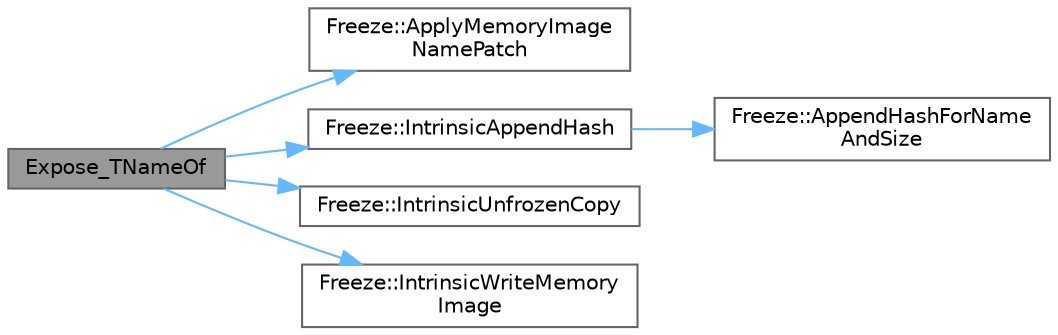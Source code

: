 digraph "Expose_TNameOf"
{
 // INTERACTIVE_SVG=YES
 // LATEX_PDF_SIZE
  bgcolor="transparent";
  edge [fontname=Helvetica,fontsize=10,labelfontname=Helvetica,labelfontsize=10];
  node [fontname=Helvetica,fontsize=10,shape=box,height=0.2,width=0.4];
  rankdir="LR";
  Node1 [id="Node000001",label="Expose_TNameOf",height=0.2,width=0.4,color="gray40", fillcolor="grey60", style="filled", fontcolor="black",tooltip=" "];
  Node1 -> Node2 [id="edge1_Node000001_Node000002",color="steelblue1",style="solid",tooltip=" "];
  Node2 [id="Node000002",label="Freeze::ApplyMemoryImage\lNamePatch",height=0.2,width=0.4,color="grey40", fillcolor="white", style="filled",URL="$d3/d60/namespaceFreeze.html#a56d5cdf62249efbec75320d8485d54df",tooltip=" "];
  Node1 -> Node3 [id="edge2_Node000001_Node000003",color="steelblue1",style="solid",tooltip=" "];
  Node3 [id="Node000003",label="Freeze::IntrinsicAppendHash",height=0.2,width=0.4,color="grey40", fillcolor="white", style="filled",URL="$d3/d60/namespaceFreeze.html#af2527711436b7c5b117648df9ab4407a",tooltip=" "];
  Node3 -> Node4 [id="edge3_Node000003_Node000004",color="steelblue1",style="solid",tooltip=" "];
  Node4 [id="Node000004",label="Freeze::AppendHashForName\lAndSize",height=0.2,width=0.4,color="grey40", fillcolor="white", style="filled",URL="$d3/d60/namespaceFreeze.html#a2f155bf9a8411c65f163008b988392c6",tooltip=" "];
  Node1 -> Node5 [id="edge4_Node000001_Node000005",color="steelblue1",style="solid",tooltip=" "];
  Node5 [id="Node000005",label="Freeze::IntrinsicUnfrozenCopy",height=0.2,width=0.4,color="grey40", fillcolor="white", style="filled",URL="$d3/d60/namespaceFreeze.html#a9ac0e7f83797ce7ff43c38c992e3bae5",tooltip=" "];
  Node1 -> Node6 [id="edge5_Node000001_Node000006",color="steelblue1",style="solid",tooltip=" "];
  Node6 [id="Node000006",label="Freeze::IntrinsicWriteMemory\lImage",height=0.2,width=0.4,color="grey40", fillcolor="white", style="filled",URL="$d3/d60/namespaceFreeze.html#a2f4d6ba86a05e9fe433a7de0b2fdaa18",tooltip=" "];
}

